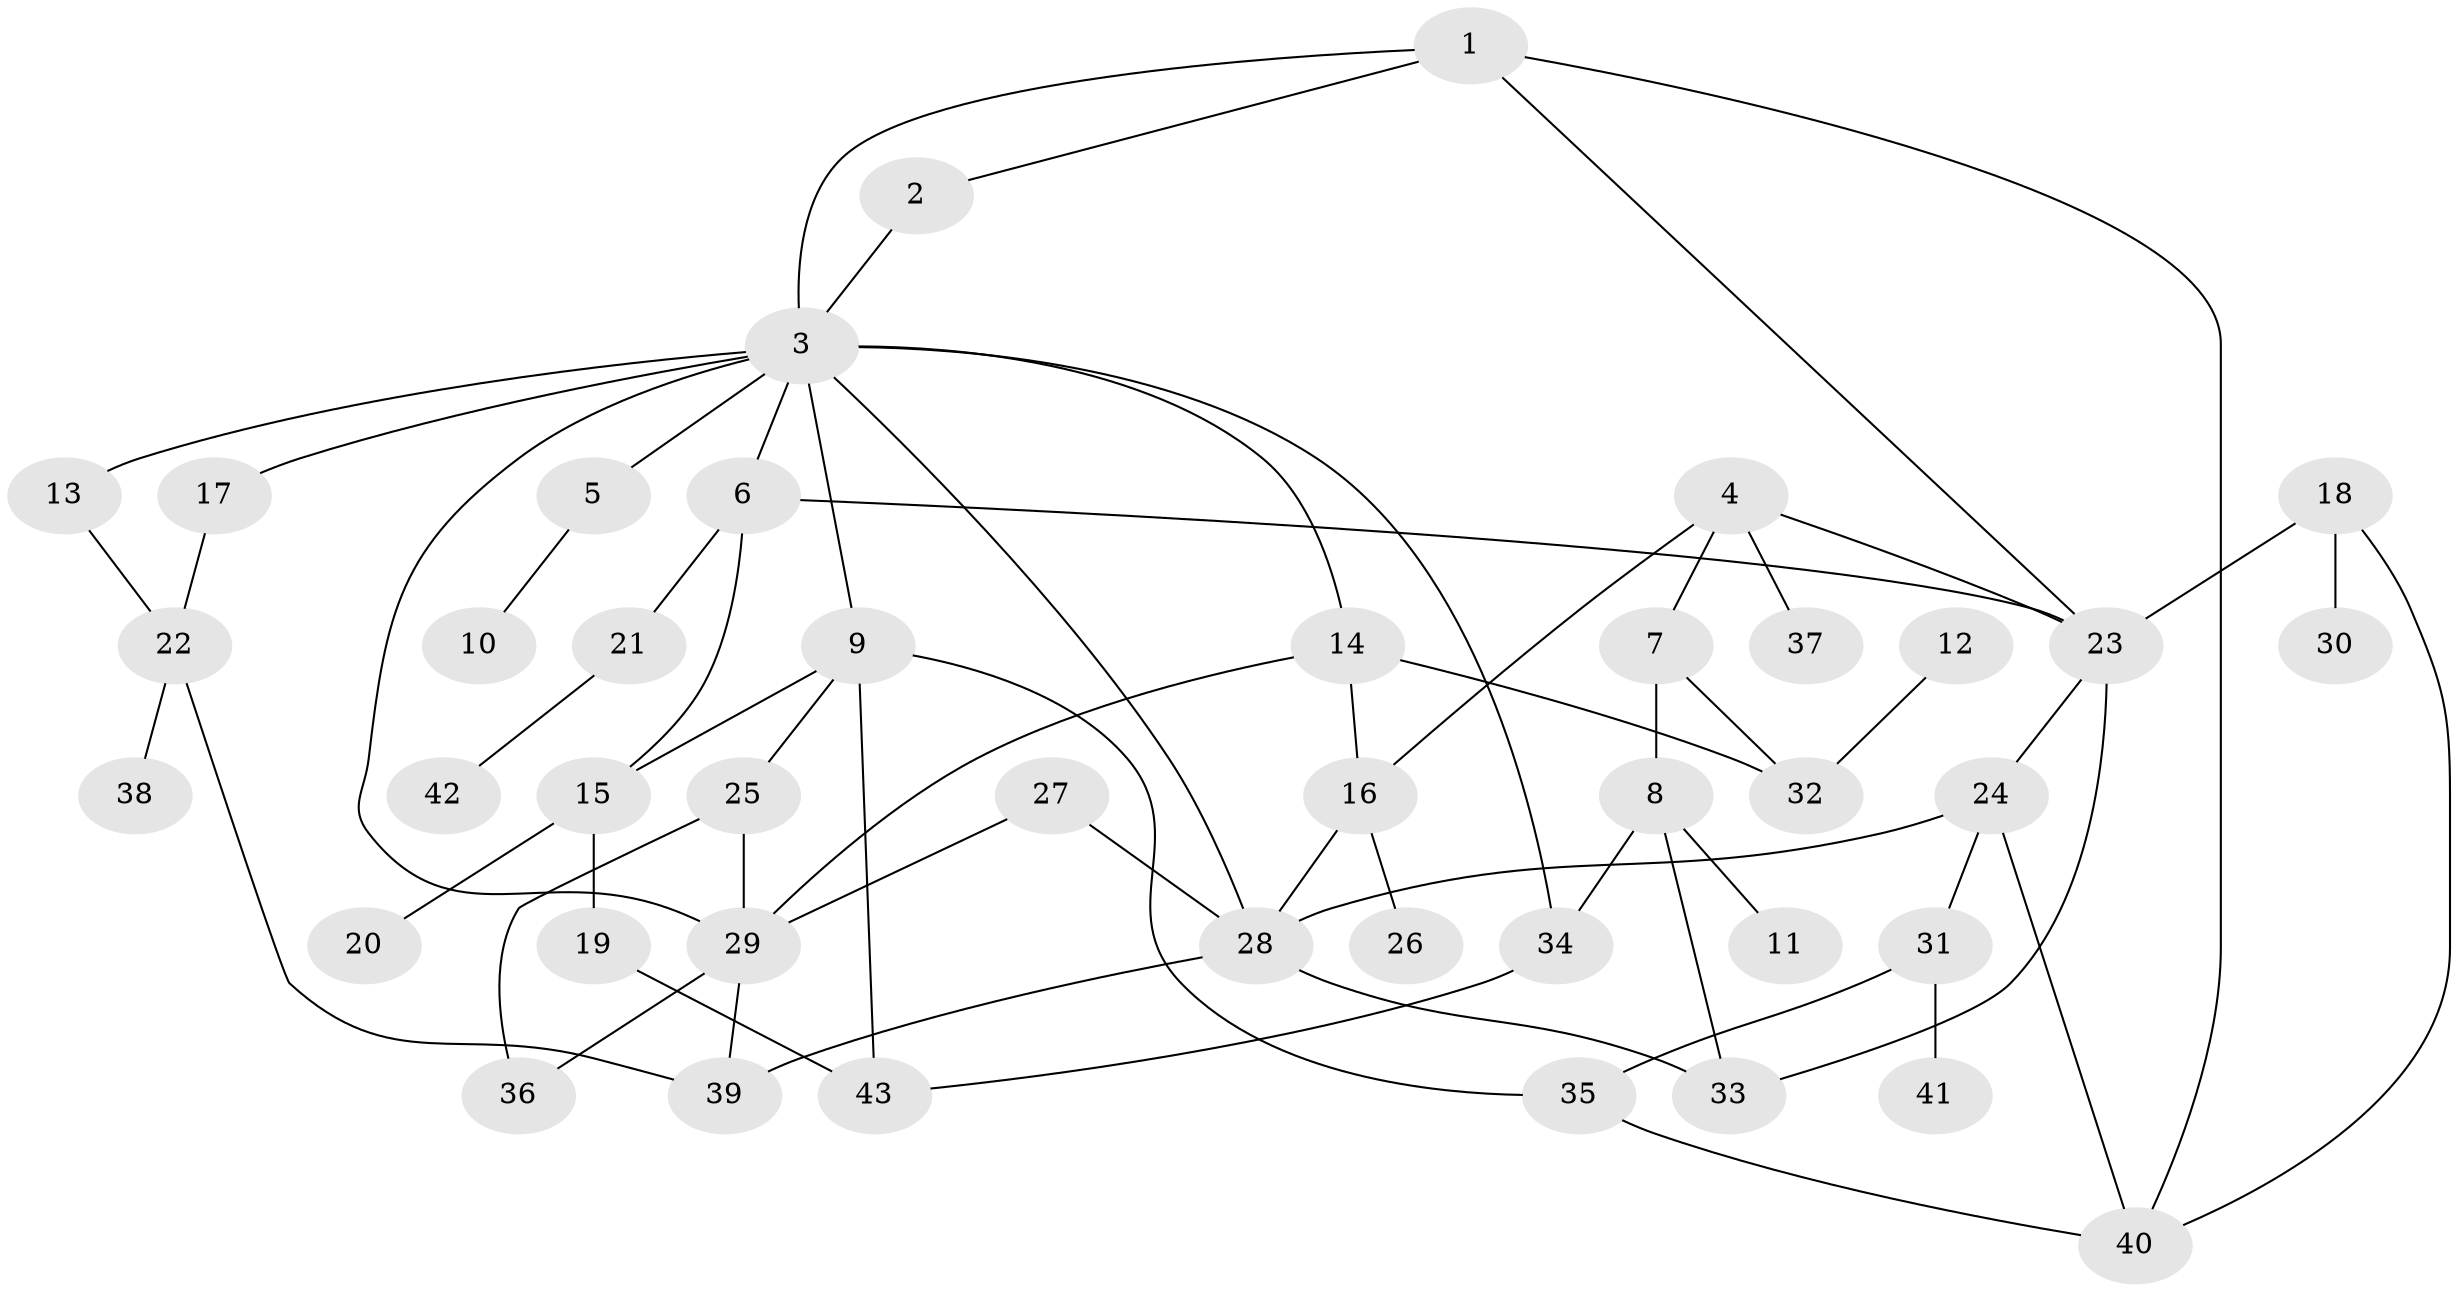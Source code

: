 // original degree distribution, {3: 0.21311475409836064, 4: 0.21311475409836064, 7: 0.03278688524590164, 2: 0.2786885245901639, 8: 0.01639344262295082, 5: 0.03278688524590164, 1: 0.21311475409836064}
// Generated by graph-tools (version 1.1) at 2025/36/03/04/25 23:36:11]
// undirected, 43 vertices, 65 edges
graph export_dot {
  node [color=gray90,style=filled];
  1;
  2;
  3;
  4;
  5;
  6;
  7;
  8;
  9;
  10;
  11;
  12;
  13;
  14;
  15;
  16;
  17;
  18;
  19;
  20;
  21;
  22;
  23;
  24;
  25;
  26;
  27;
  28;
  29;
  30;
  31;
  32;
  33;
  34;
  35;
  36;
  37;
  38;
  39;
  40;
  41;
  42;
  43;
  1 -- 2 [weight=1.0];
  1 -- 3 [weight=1.0];
  1 -- 23 [weight=1.0];
  1 -- 40 [weight=1.0];
  2 -- 3 [weight=2.0];
  3 -- 5 [weight=2.0];
  3 -- 6 [weight=1.0];
  3 -- 9 [weight=1.0];
  3 -- 13 [weight=1.0];
  3 -- 14 [weight=1.0];
  3 -- 17 [weight=1.0];
  3 -- 28 [weight=1.0];
  3 -- 29 [weight=1.0];
  3 -- 34 [weight=1.0];
  4 -- 7 [weight=1.0];
  4 -- 16 [weight=1.0];
  4 -- 23 [weight=1.0];
  4 -- 37 [weight=1.0];
  5 -- 10 [weight=1.0];
  6 -- 15 [weight=1.0];
  6 -- 21 [weight=1.0];
  6 -- 23 [weight=1.0];
  7 -- 8 [weight=1.0];
  7 -- 32 [weight=1.0];
  8 -- 11 [weight=1.0];
  8 -- 33 [weight=1.0];
  8 -- 34 [weight=1.0];
  9 -- 15 [weight=1.0];
  9 -- 25 [weight=1.0];
  9 -- 35 [weight=1.0];
  9 -- 43 [weight=1.0];
  12 -- 32 [weight=1.0];
  13 -- 22 [weight=1.0];
  14 -- 16 [weight=1.0];
  14 -- 29 [weight=1.0];
  14 -- 32 [weight=1.0];
  15 -- 19 [weight=1.0];
  15 -- 20 [weight=1.0];
  16 -- 26 [weight=1.0];
  16 -- 28 [weight=1.0];
  17 -- 22 [weight=1.0];
  18 -- 23 [weight=1.0];
  18 -- 30 [weight=1.0];
  18 -- 40 [weight=1.0];
  19 -- 43 [weight=1.0];
  21 -- 42 [weight=1.0];
  22 -- 38 [weight=1.0];
  22 -- 39 [weight=1.0];
  23 -- 24 [weight=1.0];
  23 -- 33 [weight=1.0];
  24 -- 28 [weight=1.0];
  24 -- 31 [weight=1.0];
  24 -- 40 [weight=1.0];
  25 -- 29 [weight=1.0];
  25 -- 36 [weight=1.0];
  27 -- 28 [weight=1.0];
  27 -- 29 [weight=1.0];
  28 -- 33 [weight=1.0];
  28 -- 39 [weight=1.0];
  29 -- 36 [weight=1.0];
  29 -- 39 [weight=1.0];
  31 -- 35 [weight=1.0];
  31 -- 41 [weight=1.0];
  34 -- 43 [weight=1.0];
  35 -- 40 [weight=1.0];
}
